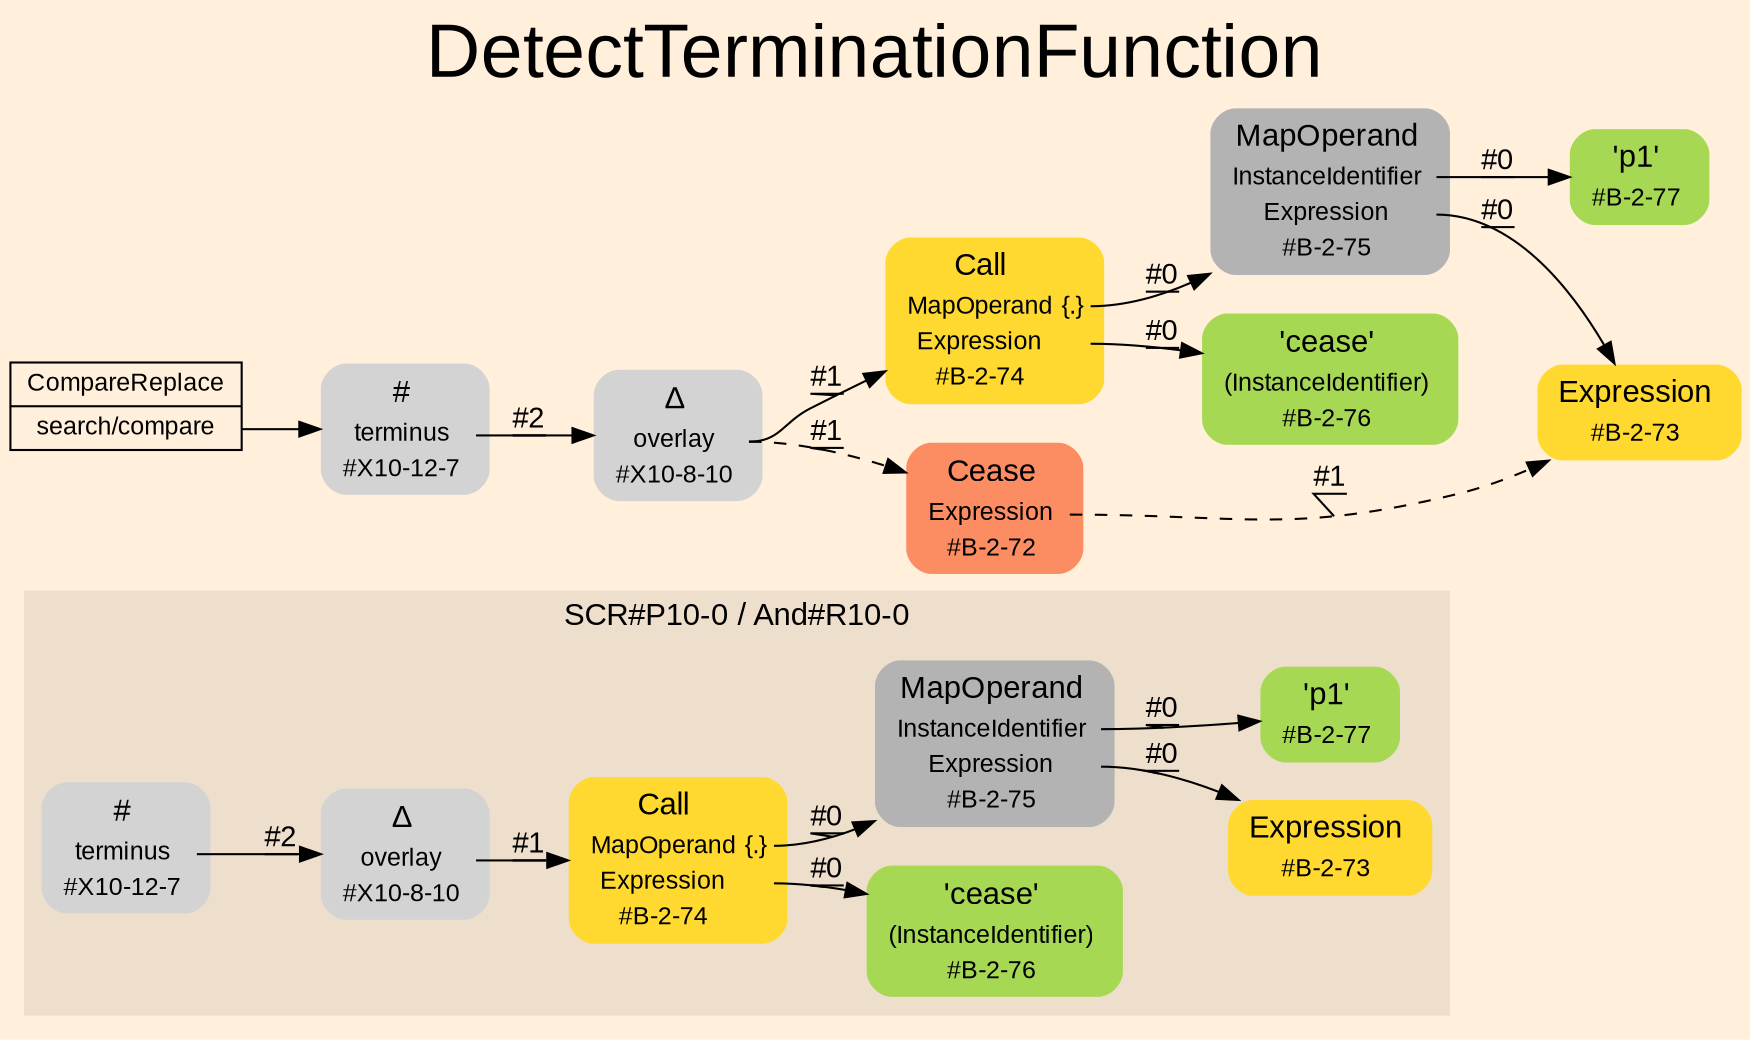 digraph "DetectTerminationFunction" {
label = "DetectTerminationFunction"
labelloc = t
fontsize = "36"
graph [
    rankdir = "LR"
    ranksep = 0.3
    bgcolor = antiquewhite1
    color = black
    fontcolor = black
    fontname = "Arial"
];
node [
    fontname = "Arial"
];
edge [
    fontname = "Arial"
];

// -------------------- figure And#R10-0 --------------------
// -------- region And#R10-0 ----------
subgraph "clusterAnd#R10-0" {
    label = "SCR#P10-0 / And#R10-0"
    style = "filled"
    color = antiquewhite2
    fontsize = "15"
    "And#R10-0/#B-2-74" [
        // -------- block And#R10-0/#B-2-74 ----------
        shape = "plaintext"
        fillcolor = "/set28/6"
        label = <<TABLE BORDER="0" CELLBORDER="0" CELLSPACING="0">
         <TR><TD><FONT POINT-SIZE="15.0">Call</FONT></TD><TD></TD></TR>
         <TR><TD>MapOperand</TD><TD PORT="port0">{.}</TD></TR>
         <TR><TD>Expression</TD><TD PORT="port1"></TD></TR>
         <TR><TD>#B-2-74</TD><TD PORT="port2"></TD></TR>
        </TABLE>>
        style = "rounded,filled"
        fontsize = "12"
    ];
    
    "And#R10-0/#B-2-77" [
        // -------- block And#R10-0/#B-2-77 ----------
        shape = "plaintext"
        fillcolor = "/set28/5"
        label = <<TABLE BORDER="0" CELLBORDER="0" CELLSPACING="0">
         <TR><TD><FONT POINT-SIZE="15.0">'p1'</FONT></TD><TD></TD></TR>
         <TR><TD>#B-2-77</TD><TD PORT="port0"></TD></TR>
        </TABLE>>
        style = "rounded,filled"
        fontsize = "12"
    ];
    
    "And#R10-0/#B-2-73" [
        // -------- block And#R10-0/#B-2-73 ----------
        shape = "plaintext"
        fillcolor = "/set28/6"
        label = <<TABLE BORDER="0" CELLBORDER="0" CELLSPACING="0">
         <TR><TD><FONT POINT-SIZE="15.0">Expression</FONT></TD><TD></TD></TR>
         <TR><TD>#B-2-73</TD><TD PORT="port0"></TD></TR>
        </TABLE>>
        style = "rounded,filled"
        fontsize = "12"
    ];
    
    "And#R10-0/#X10-8-10" [
        // -------- block And#R10-0/#X10-8-10 ----------
        shape = "plaintext"
        label = <<TABLE BORDER="0" CELLBORDER="0" CELLSPACING="0">
         <TR><TD><FONT POINT-SIZE="15.0">Δ</FONT></TD><TD></TD></TR>
         <TR><TD>overlay</TD><TD PORT="port0"></TD></TR>
         <TR><TD>#X10-8-10</TD><TD PORT="port1"></TD></TR>
        </TABLE>>
        style = "rounded,filled"
        fontsize = "12"
    ];
    
    "And#R10-0/#B-2-75" [
        // -------- block And#R10-0/#B-2-75 ----------
        shape = "plaintext"
        fillcolor = "/set28/8"
        label = <<TABLE BORDER="0" CELLBORDER="0" CELLSPACING="0">
         <TR><TD><FONT POINT-SIZE="15.0">MapOperand</FONT></TD><TD></TD></TR>
         <TR><TD>InstanceIdentifier</TD><TD PORT="port0"></TD></TR>
         <TR><TD>Expression</TD><TD PORT="port1"></TD></TR>
         <TR><TD>#B-2-75</TD><TD PORT="port2"></TD></TR>
        </TABLE>>
        style = "rounded,filled"
        fontsize = "12"
    ];
    
    "And#R10-0/#B-2-76" [
        // -------- block And#R10-0/#B-2-76 ----------
        shape = "plaintext"
        fillcolor = "/set28/5"
        label = <<TABLE BORDER="0" CELLBORDER="0" CELLSPACING="0">
         <TR><TD><FONT POINT-SIZE="15.0">'cease'</FONT></TD><TD></TD></TR>
         <TR><TD>(InstanceIdentifier)</TD><TD PORT="port0"></TD></TR>
         <TR><TD>#B-2-76</TD><TD PORT="port1"></TD></TR>
        </TABLE>>
        style = "rounded,filled"
        fontsize = "12"
    ];
    
    "And#R10-0/#X10-12-7" [
        // -------- block And#R10-0/#X10-12-7 ----------
        shape = "plaintext"
        label = <<TABLE BORDER="0" CELLBORDER="0" CELLSPACING="0">
         <TR><TD><FONT POINT-SIZE="15.0">#</FONT></TD><TD></TD></TR>
         <TR><TD>terminus</TD><TD PORT="port0"></TD></TR>
         <TR><TD>#X10-12-7</TD><TD PORT="port1"></TD></TR>
        </TABLE>>
        style = "rounded,filled"
        fontsize = "12"
    ];
    
}

"And#R10-0/#B-2-74":port0 -> "And#R10-0/#B-2-75" [
    label = "#0"
    decorate = true
    color = black
    fontcolor = black
];

"And#R10-0/#B-2-74":port1 -> "And#R10-0/#B-2-76" [
    label = "#0"
    decorate = true
    color = black
    fontcolor = black
];

"And#R10-0/#X10-8-10":port0 -> "And#R10-0/#B-2-74" [
    label = "#1"
    decorate = true
    color = black
    fontcolor = black
];

"And#R10-0/#B-2-75":port0 -> "And#R10-0/#B-2-77" [
    label = "#0"
    decorate = true
    color = black
    fontcolor = black
];

"And#R10-0/#B-2-75":port1 -> "And#R10-0/#B-2-73" [
    label = "#0"
    decorate = true
    color = black
    fontcolor = black
];

"And#R10-0/#X10-12-7":port0 -> "And#R10-0/#X10-8-10" [
    label = "#2"
    decorate = true
    color = black
    fontcolor = black
];


// -------------------- transformation figure --------------------
"CR#X10-10-10" [
    // -------- block CR#X10-10-10 ----------
    shape = "record"
    fillcolor = antiquewhite1
    label = "<fixed> CompareReplace | <port0> search/compare"
    style = "filled"
    fontsize = "12"
    color = black
    fontcolor = black
];

"#X10-12-7" [
    // -------- block #X10-12-7 ----------
    shape = "plaintext"
    label = <<TABLE BORDER="0" CELLBORDER="0" CELLSPACING="0">
     <TR><TD><FONT POINT-SIZE="15.0">#</FONT></TD><TD></TD></TR>
     <TR><TD>terminus</TD><TD PORT="port0"></TD></TR>
     <TR><TD>#X10-12-7</TD><TD PORT="port1"></TD></TR>
    </TABLE>>
    style = "rounded,filled"
    fontsize = "12"
];

"#X10-8-10" [
    // -------- block #X10-8-10 ----------
    shape = "plaintext"
    label = <<TABLE BORDER="0" CELLBORDER="0" CELLSPACING="0">
     <TR><TD><FONT POINT-SIZE="15.0">Δ</FONT></TD><TD></TD></TR>
     <TR><TD>overlay</TD><TD PORT="port0"></TD></TR>
     <TR><TD>#X10-8-10</TD><TD PORT="port1"></TD></TR>
    </TABLE>>
    style = "rounded,filled"
    fontsize = "12"
];

"#B-2-74" [
    // -------- block #B-2-74 ----------
    shape = "plaintext"
    fillcolor = "/set28/6"
    label = <<TABLE BORDER="0" CELLBORDER="0" CELLSPACING="0">
     <TR><TD><FONT POINT-SIZE="15.0">Call</FONT></TD><TD></TD></TR>
     <TR><TD>MapOperand</TD><TD PORT="port0">{.}</TD></TR>
     <TR><TD>Expression</TD><TD PORT="port1"></TD></TR>
     <TR><TD>#B-2-74</TD><TD PORT="port2"></TD></TR>
    </TABLE>>
    style = "rounded,filled"
    fontsize = "12"
];

"#B-2-75" [
    // -------- block #B-2-75 ----------
    shape = "plaintext"
    fillcolor = "/set28/8"
    label = <<TABLE BORDER="0" CELLBORDER="0" CELLSPACING="0">
     <TR><TD><FONT POINT-SIZE="15.0">MapOperand</FONT></TD><TD></TD></TR>
     <TR><TD>InstanceIdentifier</TD><TD PORT="port0"></TD></TR>
     <TR><TD>Expression</TD><TD PORT="port1"></TD></TR>
     <TR><TD>#B-2-75</TD><TD PORT="port2"></TD></TR>
    </TABLE>>
    style = "rounded,filled"
    fontsize = "12"
];

"#B-2-77" [
    // -------- block #B-2-77 ----------
    shape = "plaintext"
    fillcolor = "/set28/5"
    label = <<TABLE BORDER="0" CELLBORDER="0" CELLSPACING="0">
     <TR><TD><FONT POINT-SIZE="15.0">'p1'</FONT></TD><TD></TD></TR>
     <TR><TD>#B-2-77</TD><TD PORT="port0"></TD></TR>
    </TABLE>>
    style = "rounded,filled"
    fontsize = "12"
];

"#B-2-73" [
    // -------- block #B-2-73 ----------
    shape = "plaintext"
    fillcolor = "/set28/6"
    label = <<TABLE BORDER="0" CELLBORDER="0" CELLSPACING="0">
     <TR><TD><FONT POINT-SIZE="15.0">Expression</FONT></TD><TD></TD></TR>
     <TR><TD>#B-2-73</TD><TD PORT="port0"></TD></TR>
    </TABLE>>
    style = "rounded,filled"
    fontsize = "12"
];

"#B-2-76" [
    // -------- block #B-2-76 ----------
    shape = "plaintext"
    fillcolor = "/set28/5"
    label = <<TABLE BORDER="0" CELLBORDER="0" CELLSPACING="0">
     <TR><TD><FONT POINT-SIZE="15.0">'cease'</FONT></TD><TD></TD></TR>
     <TR><TD>(InstanceIdentifier)</TD><TD PORT="port0"></TD></TR>
     <TR><TD>#B-2-76</TD><TD PORT="port1"></TD></TR>
    </TABLE>>
    style = "rounded,filled"
    fontsize = "12"
];

"#B-2-72" [
    // -------- block #B-2-72 ----------
    shape = "plaintext"
    fillcolor = "/set28/2"
    label = <<TABLE BORDER="0" CELLBORDER="0" CELLSPACING="0">
     <TR><TD><FONT POINT-SIZE="15.0">Cease</FONT></TD><TD></TD></TR>
     <TR><TD>Expression</TD><TD PORT="port0"></TD></TR>
     <TR><TD>#B-2-72</TD><TD PORT="port1"></TD></TR>
    </TABLE>>
    style = "rounded,filled"
    fontsize = "12"
];

"CR#X10-10-10":port0 -> "#X10-12-7" [
    label = ""
    decorate = true
    color = black
    fontcolor = black
];

"#X10-12-7":port0 -> "#X10-8-10" [
    label = "#2"
    decorate = true
    color = black
    fontcolor = black
];

"#X10-8-10":port0 -> "#B-2-74" [
    label = "#1"
    decorate = true
    color = black
    fontcolor = black
];

"#X10-8-10":port0 -> "#B-2-72" [
    style="dashed"
    label = "#1"
    decorate = true
    color = black
    fontcolor = black
];

"#B-2-74":port0 -> "#B-2-75" [
    label = "#0"
    decorate = true
    color = black
    fontcolor = black
];

"#B-2-74":port1 -> "#B-2-76" [
    label = "#0"
    decorate = true
    color = black
    fontcolor = black
];

"#B-2-75":port0 -> "#B-2-77" [
    label = "#0"
    decorate = true
    color = black
    fontcolor = black
];

"#B-2-75":port1 -> "#B-2-73" [
    label = "#0"
    decorate = true
    color = black
    fontcolor = black
];

"#B-2-72":port0 -> "#B-2-73" [
    style="dashed"
    label = "#1"
    decorate = true
    color = black
    fontcolor = black
];


}
